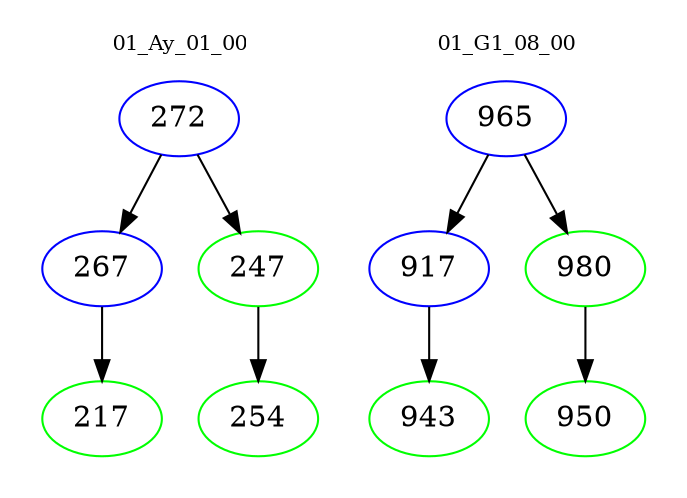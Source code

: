 digraph{
subgraph cluster_0 {
color = white
label = "01_Ay_01_00";
fontsize=10;
T0_272 [label="272", color="blue"]
T0_272 -> T0_267 [color="black"]
T0_267 [label="267", color="blue"]
T0_267 -> T0_217 [color="black"]
T0_217 [label="217", color="green"]
T0_272 -> T0_247 [color="black"]
T0_247 [label="247", color="green"]
T0_247 -> T0_254 [color="black"]
T0_254 [label="254", color="green"]
}
subgraph cluster_1 {
color = white
label = "01_G1_08_00";
fontsize=10;
T1_965 [label="965", color="blue"]
T1_965 -> T1_917 [color="black"]
T1_917 [label="917", color="blue"]
T1_917 -> T1_943 [color="black"]
T1_943 [label="943", color="green"]
T1_965 -> T1_980 [color="black"]
T1_980 [label="980", color="green"]
T1_980 -> T1_950 [color="black"]
T1_950 [label="950", color="green"]
}
}

